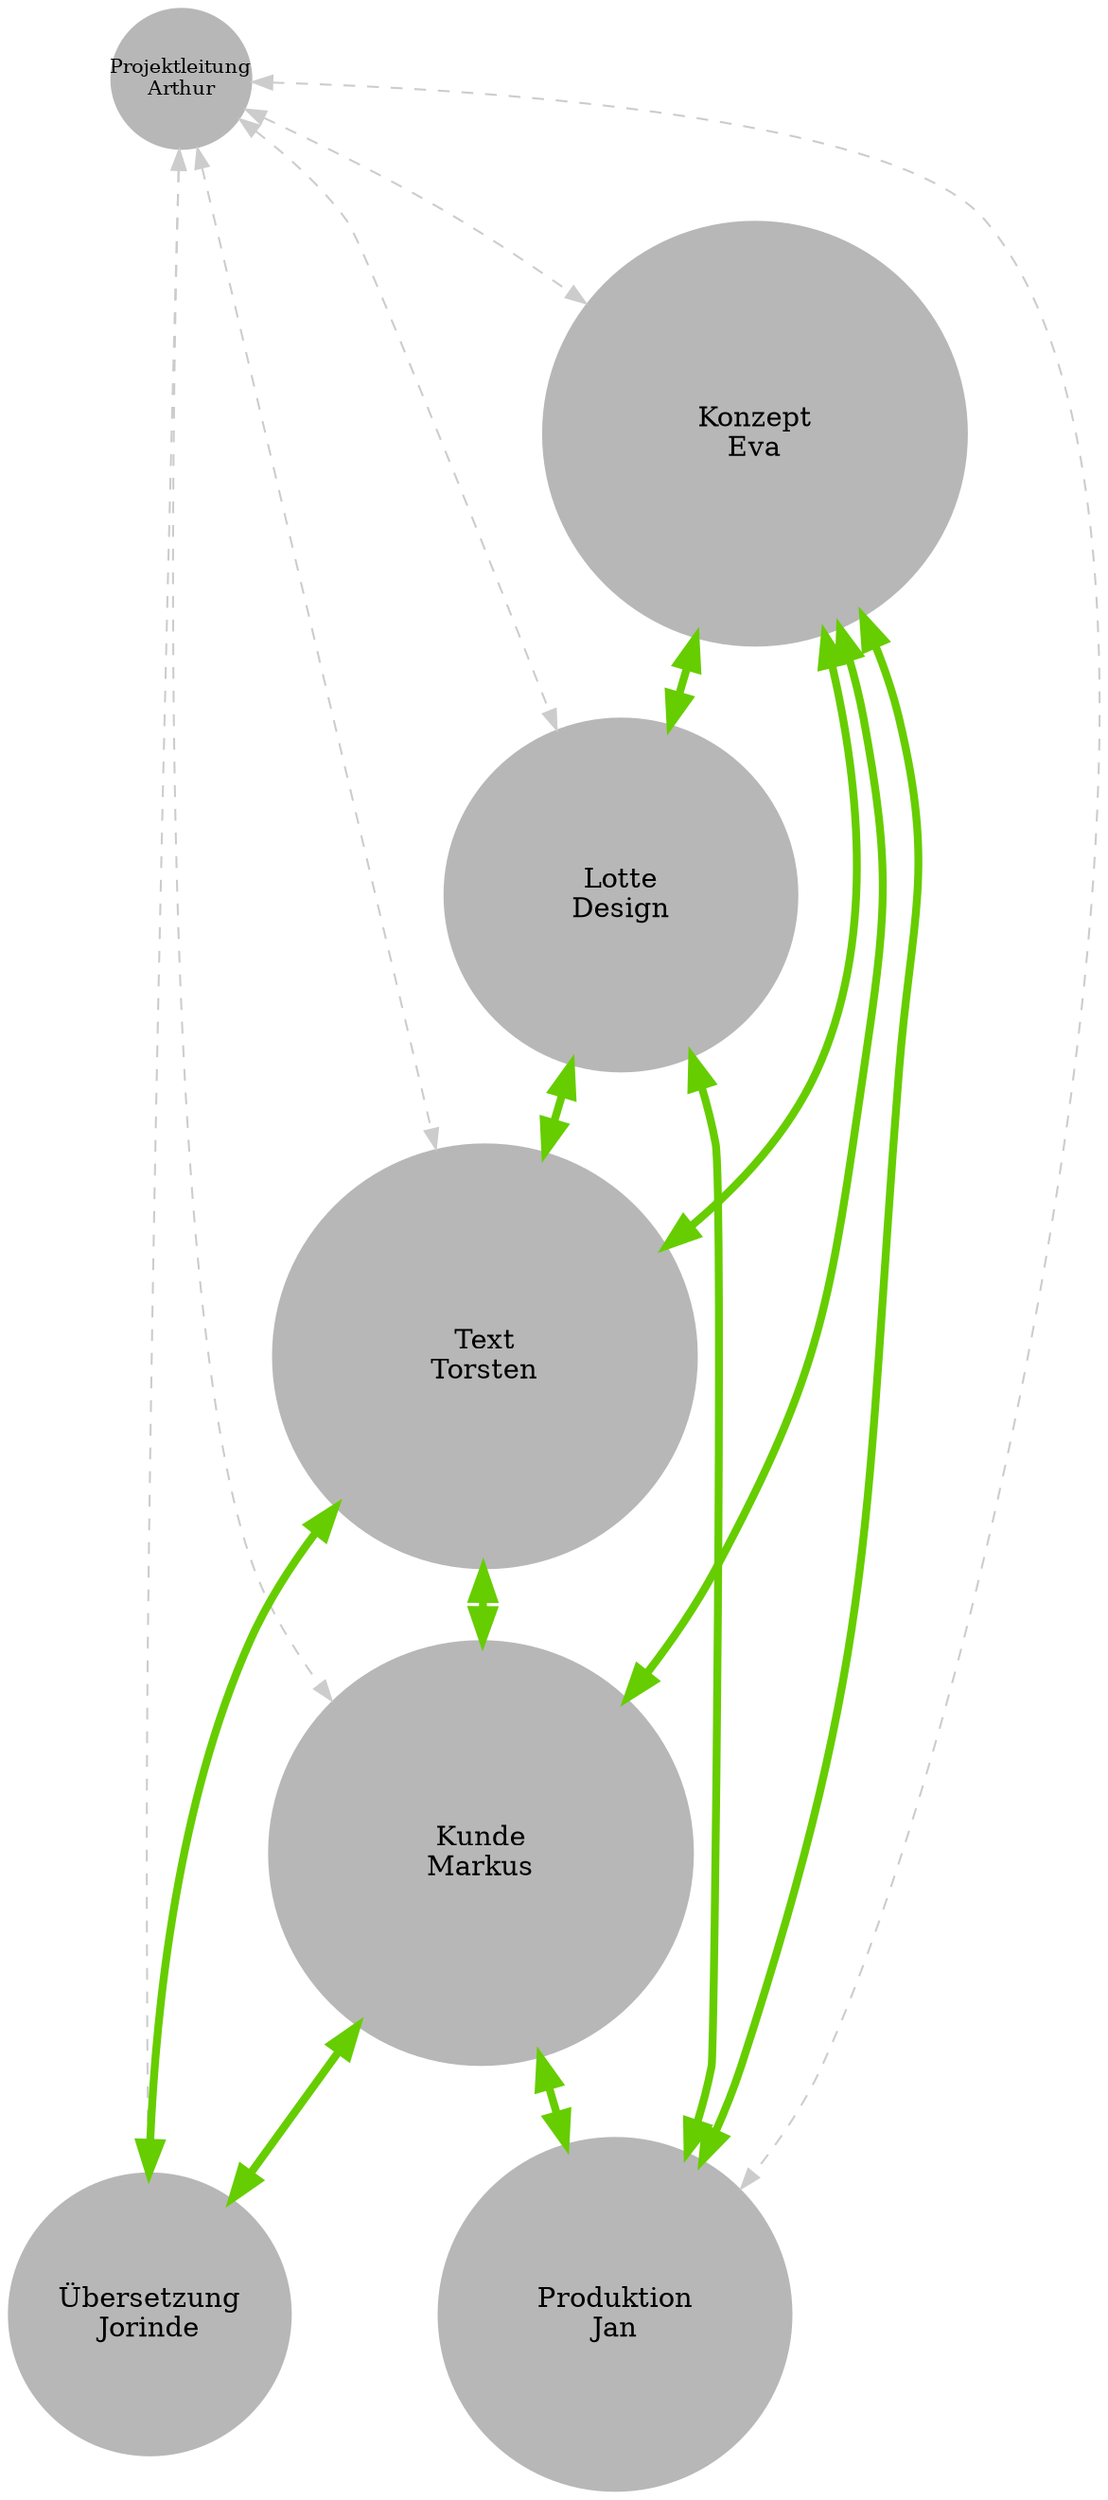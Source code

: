 # neato
digraph G {



edge [ dir=both penwidth=4 color="#66cd00" ]
node [ shape=circle fixedsize=1 width=1 fontsize=14 fillcolor="#B7B7B7" style=filled penwidth=0 ]

arthur [ label="Projektleitung\nArthur" fontsize=10 ]
eva [ label="Konzept\nEva" width=3 ]
lotte [ label="Lotte\nDesign" width=2.5 ]
torsten [ label="Text\nTorsten" width=3 ]
markus [ label="Kunde\nMarkus"  width=3 ]
jorinde [ label="Übersetzung\nJorinde" width=2 ]
jan [ label="Produktion\nJan" width=2.5 ]

edge [ penwidth=1 arrowsize=1 color="#CCCCCC" weight=0.1 style=dashed len=7 ]
arthur -> eva
arthur -> markus
arthur -> torsten
arthur -> lotte
arthur -> jan
arthur -> jorinde

edge [ arrowsize=1.5  penwidth=4 style=solid color="#66cd00" len=5 ]
eva -> markus
eva -> lotte
eva -> torsten
eva -> jan
lotte -> jan
lotte -> torsten
torsten -> jorinde
torsten -> markus
markus -> jorinde
markus -> jan

}